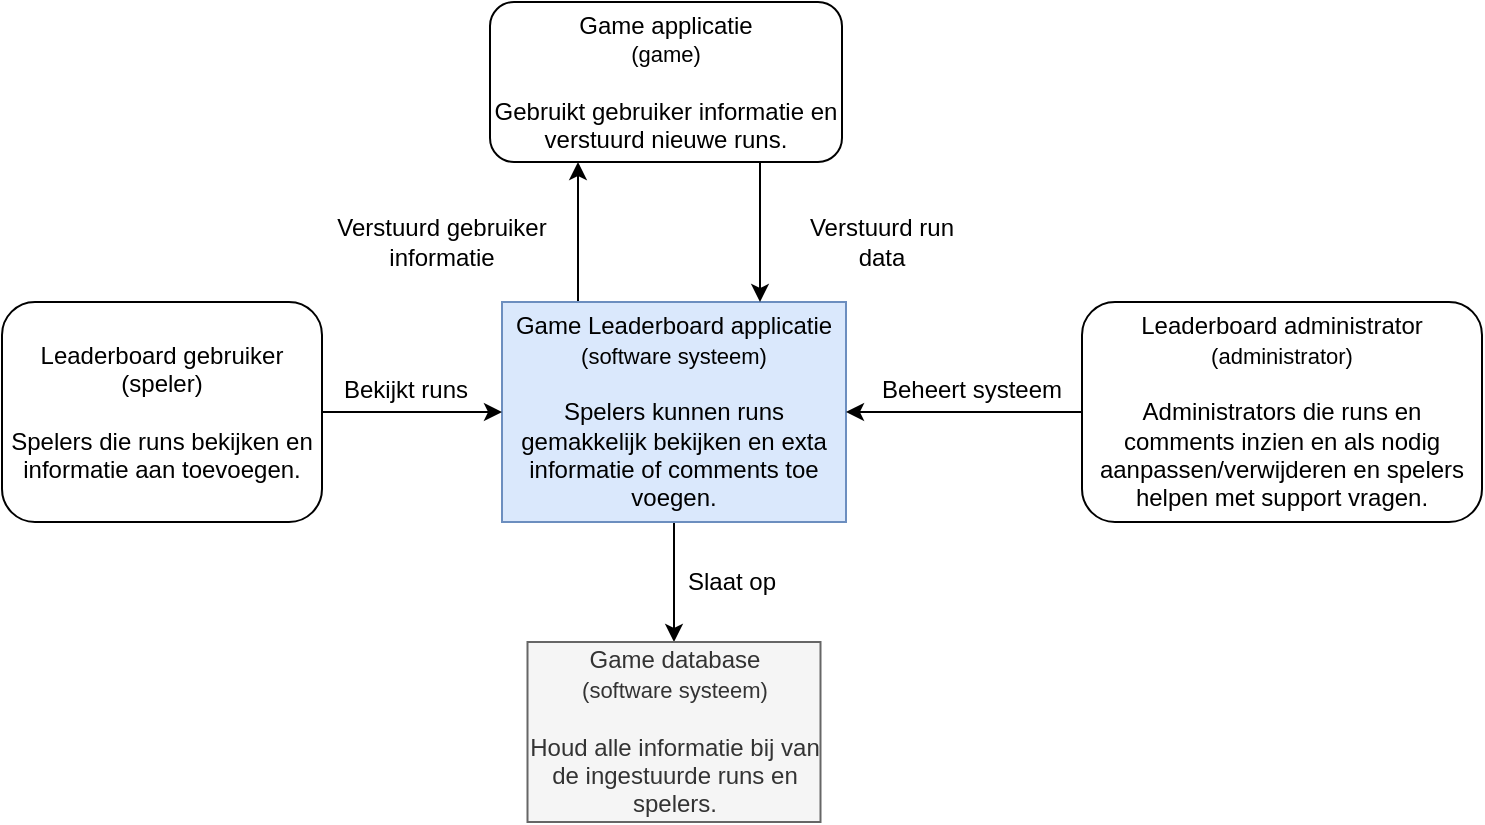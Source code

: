 <mxfile version="14.7.6" type="device"><diagram id="adDUzZXUcxibu_w6Fusw" name="Page-1"><mxGraphModel dx="1422" dy="762" grid="1" gridSize="10" guides="1" tooltips="1" connect="1" arrows="1" fold="1" page="1" pageScale="1" pageWidth="850" pageHeight="1100" math="0" shadow="0"><root><mxCell id="0"/><mxCell id="1" parent="0"/><mxCell id="dXUShzQOo_xUY9nShLmn-6" style="edgeStyle=orthogonalEdgeStyle;rounded=0;orthogonalLoop=1;jettySize=auto;html=1;entryX=0.25;entryY=1;entryDx=0;entryDy=0;" edge="1" parent="1" source="dXUShzQOo_xUY9nShLmn-2" target="dXUShzQOo_xUY9nShLmn-3"><mxGeometry relative="1" as="geometry"><Array as="points"><mxPoint x="298" y="450"/><mxPoint x="298" y="450"/></Array></mxGeometry></mxCell><mxCell id="dXUShzQOo_xUY9nShLmn-9" style="edgeStyle=orthogonalEdgeStyle;rounded=0;orthogonalLoop=1;jettySize=auto;html=1;entryX=0.5;entryY=0;entryDx=0;entryDy=0;" edge="1" parent="1" source="dXUShzQOo_xUY9nShLmn-2" target="dXUShzQOo_xUY9nShLmn-8"><mxGeometry relative="1" as="geometry"/></mxCell><mxCell id="dXUShzQOo_xUY9nShLmn-2" value="Game Leaderboard applicatie&lt;br&gt;&lt;font style=&quot;font-size: 11px&quot;&gt;(software systeem)&lt;/font&gt;&lt;br&gt;&lt;br&gt;Spelers kunnen runs gemakkelijk bekijken en exta informatie of comments toe voegen." style="rounded=0;whiteSpace=wrap;html=1;fillColor=#dae8fc;strokeColor=#6c8ebf;" vertex="1" parent="1"><mxGeometry x="260" y="470" width="172" height="110" as="geometry"/></mxCell><mxCell id="dXUShzQOo_xUY9nShLmn-4" style="edgeStyle=orthogonalEdgeStyle;rounded=0;orthogonalLoop=1;jettySize=auto;html=1;entryX=0.75;entryY=0;entryDx=0;entryDy=0;" edge="1" parent="1" source="dXUShzQOo_xUY9nShLmn-3" target="dXUShzQOo_xUY9nShLmn-2"><mxGeometry relative="1" as="geometry"><Array as="points"><mxPoint x="389" y="420"/><mxPoint x="389" y="420"/></Array></mxGeometry></mxCell><mxCell id="dXUShzQOo_xUY9nShLmn-3" value="Game applicatie&lt;br&gt;&lt;font style=&quot;font-size: 11px&quot;&gt;(game)&lt;/font&gt;&lt;br&gt;&lt;br&gt;Gebruikt gebruiker informatie en verstuurd nieuwe runs." style="rounded=1;whiteSpace=wrap;html=1;" vertex="1" parent="1"><mxGeometry x="254" y="320" width="176" height="80" as="geometry"/></mxCell><mxCell id="dXUShzQOo_xUY9nShLmn-5" value="Verstuurd run data" style="text;html=1;strokeColor=none;fillColor=none;align=center;verticalAlign=middle;whiteSpace=wrap;rounded=0;" vertex="1" parent="1"><mxGeometry x="400" y="430" width="100" height="20" as="geometry"/></mxCell><mxCell id="dXUShzQOo_xUY9nShLmn-7" value="Verstuurd gebruiker informatie" style="text;html=1;strokeColor=none;fillColor=none;align=center;verticalAlign=middle;whiteSpace=wrap;rounded=0;" vertex="1" parent="1"><mxGeometry x="170" y="430" width="120" height="20" as="geometry"/></mxCell><mxCell id="dXUShzQOo_xUY9nShLmn-8" value="Game database&lt;br&gt;&lt;font&gt;&lt;font style=&quot;font-size: 11px&quot;&gt;(software systeem)&lt;/font&gt;&lt;br&gt;&lt;/font&gt;&lt;br&gt;Houd alle informatie bij van de ingestuurde runs en spelers." style="rounded=0;whiteSpace=wrap;html=1;fillColor=#f5f5f5;strokeColor=#666666;fontColor=#333333;" vertex="1" parent="1"><mxGeometry x="272.75" y="640" width="146.5" height="90" as="geometry"/></mxCell><mxCell id="dXUShzQOo_xUY9nShLmn-10" value="Slaat op" style="text;html=1;strokeColor=none;fillColor=none;align=center;verticalAlign=middle;whiteSpace=wrap;rounded=0;" vertex="1" parent="1"><mxGeometry x="340" y="600" width="70" height="20" as="geometry"/></mxCell><mxCell id="dXUShzQOo_xUY9nShLmn-12" style="edgeStyle=orthogonalEdgeStyle;rounded=0;orthogonalLoop=1;jettySize=auto;html=1;entryX=0;entryY=0.5;entryDx=0;entryDy=0;" edge="1" parent="1" source="dXUShzQOo_xUY9nShLmn-11" target="dXUShzQOo_xUY9nShLmn-2"><mxGeometry relative="1" as="geometry"/></mxCell><mxCell id="dXUShzQOo_xUY9nShLmn-11" value="Leaderboard gebruiker&lt;br&gt;&lt;font style=&quot;font-size: 12px&quot;&gt;(speler)&lt;br&gt;&lt;br&gt;Spelers die runs bekijken en informatie aan toevoegen.&lt;br&gt;&lt;/font&gt;" style="rounded=1;whiteSpace=wrap;html=1;" vertex="1" parent="1"><mxGeometry x="10" y="470" width="160" height="110" as="geometry"/></mxCell><mxCell id="dXUShzQOo_xUY9nShLmn-13" value="Bekijkt runs" style="text;html=1;strokeColor=none;fillColor=none;align=center;verticalAlign=middle;whiteSpace=wrap;rounded=0;" vertex="1" parent="1"><mxGeometry x="177" y="504" width="70" height="20" as="geometry"/></mxCell><mxCell id="dXUShzQOo_xUY9nShLmn-15" style="edgeStyle=orthogonalEdgeStyle;rounded=0;orthogonalLoop=1;jettySize=auto;html=1;entryX=1;entryY=0.5;entryDx=0;entryDy=0;" edge="1" parent="1" source="dXUShzQOo_xUY9nShLmn-14" target="dXUShzQOo_xUY9nShLmn-2"><mxGeometry relative="1" as="geometry"/></mxCell><mxCell id="dXUShzQOo_xUY9nShLmn-14" value="&lt;font&gt;Leaderboard administrator&lt;br&gt;&lt;font style=&quot;font-size: 11px&quot;&gt;(administrator)&lt;/font&gt;&lt;br&gt;&lt;br&gt;Administrators die runs en comments inzien en als nodig aanpassen/verwijderen en spelers helpen met support vragen.&lt;br&gt;&lt;/font&gt;" style="rounded=1;whiteSpace=wrap;html=1;" vertex="1" parent="1"><mxGeometry x="550" y="470" width="200" height="110" as="geometry"/></mxCell><mxCell id="dXUShzQOo_xUY9nShLmn-16" value="Beheert systeem" style="text;html=1;strokeColor=none;fillColor=none;align=center;verticalAlign=middle;whiteSpace=wrap;rounded=0;" vertex="1" parent="1"><mxGeometry x="440" y="504" width="110" height="20" as="geometry"/></mxCell></root></mxGraphModel></diagram></mxfile>